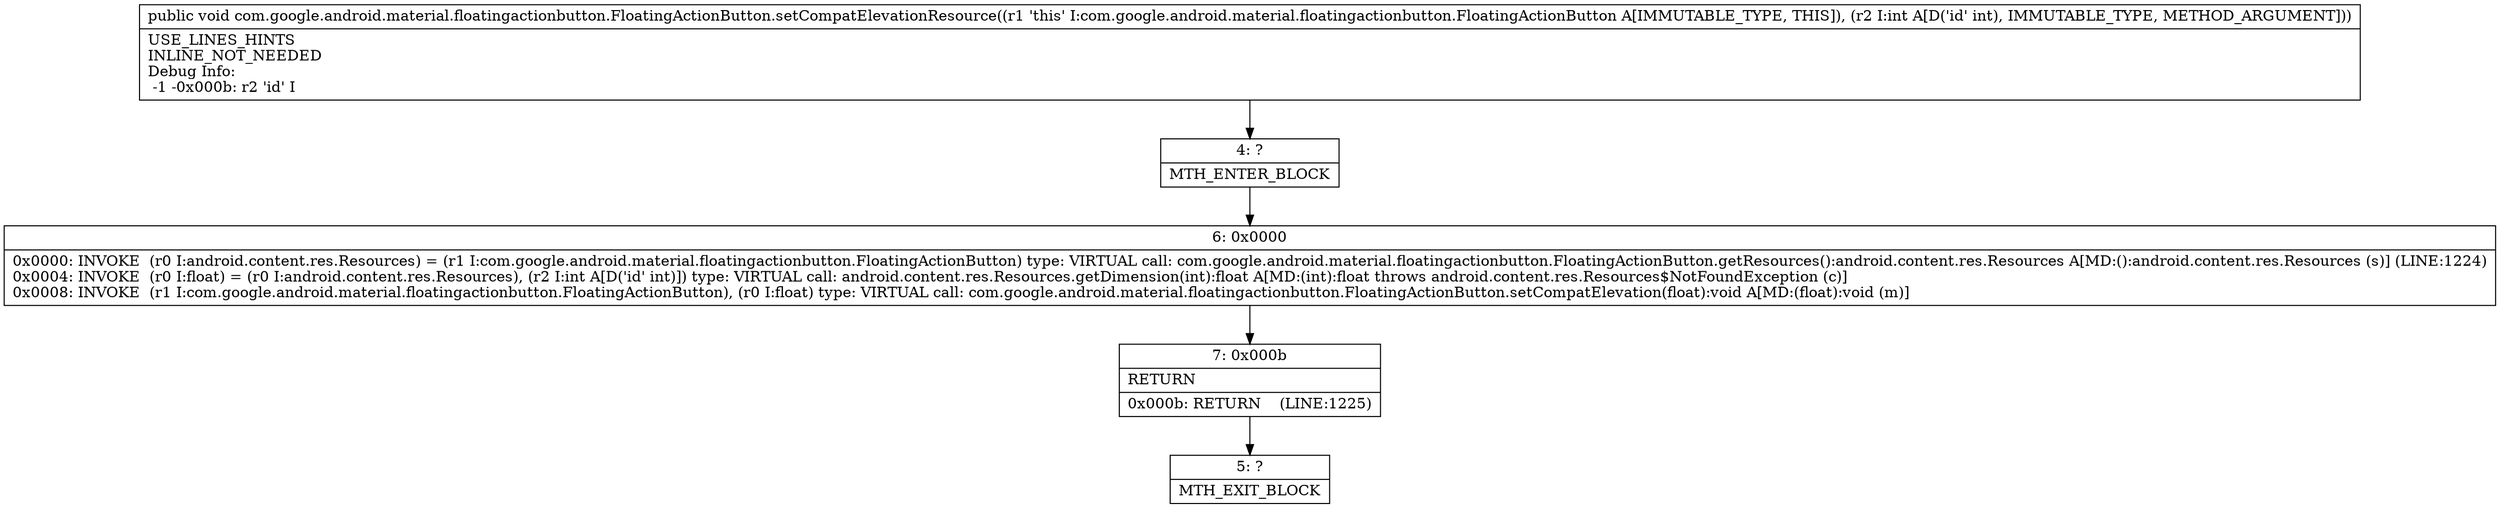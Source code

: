 digraph "CFG forcom.google.android.material.floatingactionbutton.FloatingActionButton.setCompatElevationResource(I)V" {
Node_4 [shape=record,label="{4\:\ ?|MTH_ENTER_BLOCK\l}"];
Node_6 [shape=record,label="{6\:\ 0x0000|0x0000: INVOKE  (r0 I:android.content.res.Resources) = (r1 I:com.google.android.material.floatingactionbutton.FloatingActionButton) type: VIRTUAL call: com.google.android.material.floatingactionbutton.FloatingActionButton.getResources():android.content.res.Resources A[MD:():android.content.res.Resources (s)] (LINE:1224)\l0x0004: INVOKE  (r0 I:float) = (r0 I:android.content.res.Resources), (r2 I:int A[D('id' int)]) type: VIRTUAL call: android.content.res.Resources.getDimension(int):float A[MD:(int):float throws android.content.res.Resources$NotFoundException (c)]\l0x0008: INVOKE  (r1 I:com.google.android.material.floatingactionbutton.FloatingActionButton), (r0 I:float) type: VIRTUAL call: com.google.android.material.floatingactionbutton.FloatingActionButton.setCompatElevation(float):void A[MD:(float):void (m)]\l}"];
Node_7 [shape=record,label="{7\:\ 0x000b|RETURN\l|0x000b: RETURN    (LINE:1225)\l}"];
Node_5 [shape=record,label="{5\:\ ?|MTH_EXIT_BLOCK\l}"];
MethodNode[shape=record,label="{public void com.google.android.material.floatingactionbutton.FloatingActionButton.setCompatElevationResource((r1 'this' I:com.google.android.material.floatingactionbutton.FloatingActionButton A[IMMUTABLE_TYPE, THIS]), (r2 I:int A[D('id' int), IMMUTABLE_TYPE, METHOD_ARGUMENT]))  | USE_LINES_HINTS\lINLINE_NOT_NEEDED\lDebug Info:\l  \-1 \-0x000b: r2 'id' I\l}"];
MethodNode -> Node_4;Node_4 -> Node_6;
Node_6 -> Node_7;
Node_7 -> Node_5;
}

